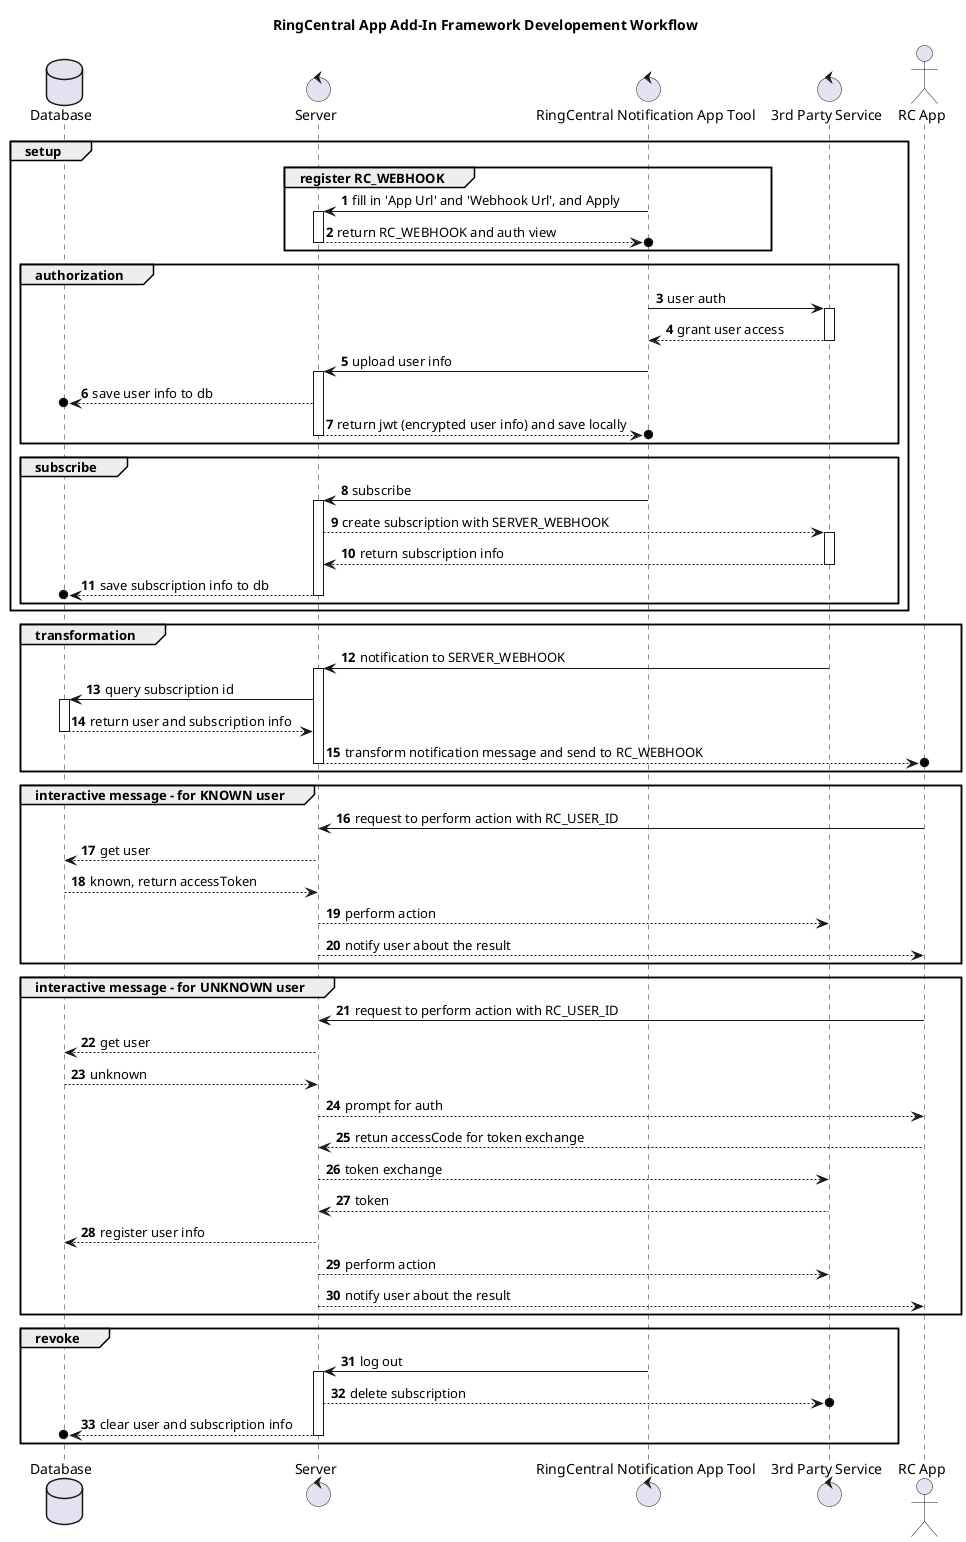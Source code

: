 @startuml

title RingCentral App Add-In Framework Developement Workflow

autonumber

Database "Database" as DB
control "Server" as SERVER
control "RingCentral Notification App Tool" as G
control "3rd Party Service" as T
actor "RC App" as RC

group setup

    group register RC_WEBHOOK
    G -> SERVER: fill in 'App Url' and 'Webhook Url', and Apply
    activate SERVER
    SERVER -->o G: return RC_WEBHOOK and auth view
    deactivate SERVER
    end

    group authorization
    G -> T: user auth
    activate T
    T --> G: grant user access
    deactivate T
    G -> SERVER: upload user info
    activate SERVER
    SERVER -->o DB: save user info to db
    SERVER -->o G: return jwt (encrypted user info) and save locally
    deactivate SERVER
    end

    group subscribe
    G -> SERVER: subscribe
    activate SERVER
    SERVER --> T: create subscription with SERVER_WEBHOOK
    activate T
    T --> SERVER: return subscription info
    deactivate T
    SERVER -->o DB: save subscription info to db
    deactivate SERVER
    end
end

group transformation
    T -> SERVER: notification to SERVER_WEBHOOK
    activate SERVER
    SERVER -> DB: query subscription id
    activate DB
    DB --> SERVER: return user and subscription info
    deactivate DB
    SERVER -->o RC: transform notification message and send to RC_WEBHOOK
    deactivate SERVER
end

group interactive message - for KNOWN user
    RC -> SERVER: request to perform action with RC_USER_ID
    SERVER --> DB: get user
    DB --> SERVER: known, return accessToken
    SERVER --> T: perform action
    SERVER --> RC: notify user about the result
end

group interactive message - for UNKNOWN user
    RC -> SERVER: request to perform action with RC_USER_ID
    SERVER --> DB: get user
    DB --> SERVER: unknown
    SERVER --> RC: prompt for auth
    RC --> SERVER: retun accessCode for token exchange
    SERVER --> T: token exchange
    T --> SERVER: token
    SERVER --> DB: register user info
    SERVER --> T: perform action
    SERVER --> RC: notify user about the result
end

group revoke
    G -> SERVER: log out
    activate SERVER
    SERVER -->o T: delete subscription
    SERVER -->o DB: clear user and subscription info
    deactivate SERVER
end

@enduml
